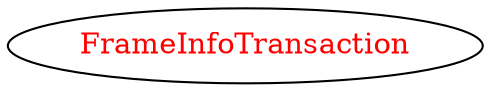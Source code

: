 digraph dependencyGraph {
 concentrate=true;
 ranksep="2.0";
 rankdir="LR"; 
 splines="ortho";
"FrameInfoTransaction" [fontcolor="red"];
}